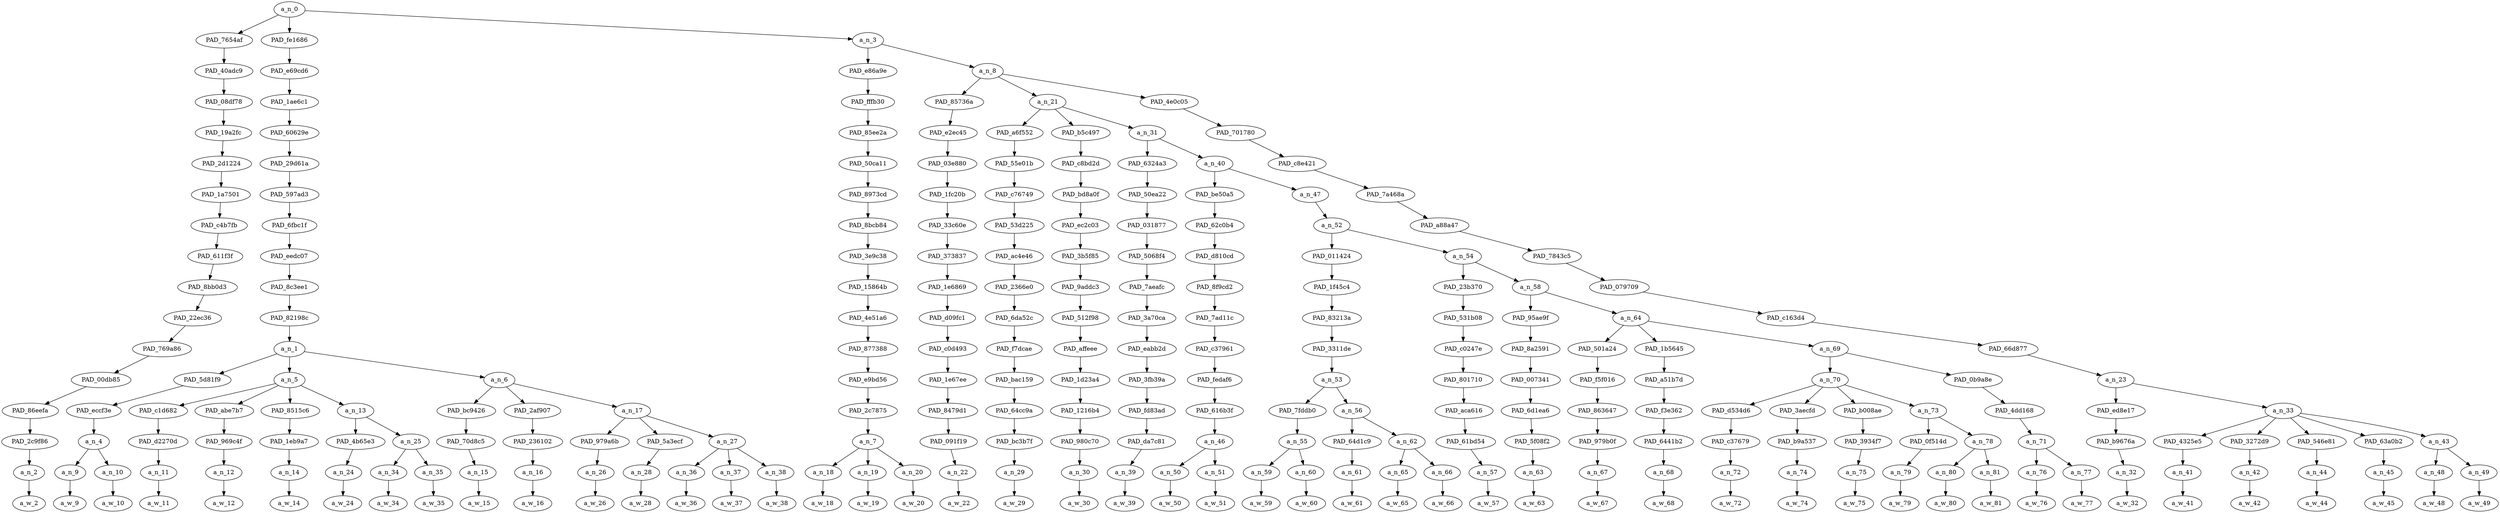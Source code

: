 strict digraph "" {
	a_n_0	[div_dir=-1,
		index=0,
		level=16,
		pos="15.287067177854938,16!",
		text_span="[0, 1, 2, 3, 4, 5, 6, 7, 8, 9, 10, 11, 12, 13, 14, 15, 16, 17, 18, 19, 20, 21, 22, 23, 24, 25, 26, 27, 28, 29, 30, 31, 32, 33, 34, \
35, 36, 37, 38, 39, 40, 41, 42, 43, 44, 45, 46, 47, 48]",
		value=0.99999999];
	PAD_7654af	[div_dir=1,
		index=1,
		level=15,
		pos="15.0,15!",
		text_span="[15]",
		value=0.00910677];
	a_n_0 -> PAD_7654af;
	PAD_fe1686	[div_dir=-1,
		index=0,
		level=15,
		pos="4.784722222222222,15!",
		text_span="[0, 1, 2, 3, 4, 5, 6, 7, 8, 9, 10, 11, 12, 13, 14]",
		value=0.18417132];
	a_n_0 -> PAD_fe1686;
	a_n_3	[div_dir=-1,
		index=2,
		level=15,
		pos="26.07647931134259,15!",
		text_span="[16, 17, 18, 19, 20, 21, 22, 23, 24, 25, 26, 27, 28, 29, 30, 31, 32, 33, 34, 35, 36, 37, 38, 39, 40, 41, 42, 43, 44, 45, 46, 47, \
48]",
		value=0.80670675];
	a_n_0 -> a_n_3;
	PAD_40adc9	[div_dir=1,
		index=1,
		level=14,
		pos="15.0,14!",
		text_span="[15]",
		value=0.00910677];
	PAD_7654af -> PAD_40adc9;
	PAD_08df78	[div_dir=1,
		index=1,
		level=13,
		pos="15.0,13!",
		text_span="[15]",
		value=0.00910677];
	PAD_40adc9 -> PAD_08df78;
	PAD_19a2fc	[div_dir=1,
		index=1,
		level=12,
		pos="15.0,12!",
		text_span="[15]",
		value=0.00910677];
	PAD_08df78 -> PAD_19a2fc;
	PAD_2d1224	[div_dir=1,
		index=1,
		level=11,
		pos="15.0,11!",
		text_span="[15]",
		value=0.00910677];
	PAD_19a2fc -> PAD_2d1224;
	PAD_1a7501	[div_dir=1,
		index=1,
		level=10,
		pos="15.0,10!",
		text_span="[15]",
		value=0.00910677];
	PAD_2d1224 -> PAD_1a7501;
	PAD_c4b7fb	[div_dir=1,
		index=1,
		level=9,
		pos="15.0,9!",
		text_span="[15]",
		value=0.00910677];
	PAD_1a7501 -> PAD_c4b7fb;
	PAD_611f3f	[div_dir=1,
		index=1,
		level=8,
		pos="15.0,8!",
		text_span="[15]",
		value=0.00910677];
	PAD_c4b7fb -> PAD_611f3f;
	PAD_8bb0d3	[div_dir=1,
		index=1,
		level=7,
		pos="15.0,7!",
		text_span="[15]",
		value=0.00910677];
	PAD_611f3f -> PAD_8bb0d3;
	PAD_22ec36	[div_dir=1,
		index=1,
		level=6,
		pos="15.0,6!",
		text_span="[15]",
		value=0.00910677];
	PAD_8bb0d3 -> PAD_22ec36;
	PAD_769a86	[div_dir=1,
		index=1,
		level=5,
		pos="15.0,5!",
		text_span="[15]",
		value=0.00910677];
	PAD_22ec36 -> PAD_769a86;
	PAD_00db85	[div_dir=1,
		index=3,
		level=4,
		pos="15.0,4!",
		text_span="[15]",
		value=0.00910677];
	PAD_769a86 -> PAD_00db85;
	PAD_86eefa	[div_dir=1,
		index=8,
		level=3,
		pos="15.0,3!",
		text_span="[15]",
		value=0.00910677];
	PAD_00db85 -> PAD_86eefa;
	PAD_2c9f86	[div_dir=1,
		index=11,
		level=2,
		pos="15.0,2!",
		text_span="[15]",
		value=0.00910677];
	PAD_86eefa -> PAD_2c9f86;
	a_n_2	[div_dir=1,
		index=15,
		level=1,
		pos="15.0,1!",
		text_span="[15]",
		value=0.00910677];
	PAD_2c9f86 -> a_n_2;
	a_w_2	[div_dir=0,
		index=15,
		level=0,
		pos="15,0!",
		text_span="[15]",
		value=and];
	a_n_2 -> a_w_2;
	PAD_e69cd6	[div_dir=-1,
		index=0,
		level=14,
		pos="4.784722222222222,14!",
		text_span="[0, 1, 2, 3, 4, 5, 6, 7, 8, 9, 10, 11, 12, 13, 14]",
		value=0.18417132];
	PAD_fe1686 -> PAD_e69cd6;
	PAD_1ae6c1	[div_dir=-1,
		index=0,
		level=13,
		pos="4.784722222222222,13!",
		text_span="[0, 1, 2, 3, 4, 5, 6, 7, 8, 9, 10, 11, 12, 13, 14]",
		value=0.18417132];
	PAD_e69cd6 -> PAD_1ae6c1;
	PAD_60629e	[div_dir=-1,
		index=0,
		level=12,
		pos="4.784722222222222,12!",
		text_span="[0, 1, 2, 3, 4, 5, 6, 7, 8, 9, 10, 11, 12, 13, 14]",
		value=0.18417132];
	PAD_1ae6c1 -> PAD_60629e;
	PAD_29d61a	[div_dir=-1,
		index=0,
		level=11,
		pos="4.784722222222222,11!",
		text_span="[0, 1, 2, 3, 4, 5, 6, 7, 8, 9, 10, 11, 12, 13, 14]",
		value=0.18417132];
	PAD_60629e -> PAD_29d61a;
	PAD_597ad3	[div_dir=-1,
		index=0,
		level=10,
		pos="4.784722222222222,10!",
		text_span="[0, 1, 2, 3, 4, 5, 6, 7, 8, 9, 10, 11, 12, 13, 14]",
		value=0.18417132];
	PAD_29d61a -> PAD_597ad3;
	PAD_6fbc1f	[div_dir=-1,
		index=0,
		level=9,
		pos="4.784722222222222,9!",
		text_span="[0, 1, 2, 3, 4, 5, 6, 7, 8, 9, 10, 11, 12, 13, 14]",
		value=0.18417132];
	PAD_597ad3 -> PAD_6fbc1f;
	PAD_eedc07	[div_dir=-1,
		index=0,
		level=8,
		pos="4.784722222222222,8!",
		text_span="[0, 1, 2, 3, 4, 5, 6, 7, 8, 9, 10, 11, 12, 13, 14]",
		value=0.18417132];
	PAD_6fbc1f -> PAD_eedc07;
	PAD_8c3ee1	[div_dir=-1,
		index=0,
		level=7,
		pos="4.784722222222222,7!",
		text_span="[0, 1, 2, 3, 4, 5, 6, 7, 8, 9, 10, 11, 12, 13, 14]",
		value=0.18417132];
	PAD_eedc07 -> PAD_8c3ee1;
	PAD_82198c	[div_dir=-1,
		index=0,
		level=6,
		pos="4.784722222222222,6!",
		text_span="[0, 1, 2, 3, 4, 5, 6, 7, 8, 9, 10, 11, 12, 13, 14]",
		value=0.18417132];
	PAD_8c3ee1 -> PAD_82198c;
	a_n_1	[div_dir=-1,
		index=0,
		level=5,
		pos="4.784722222222222,5!",
		text_span="[0, 1, 2, 3, 4, 5, 6, 7, 8, 9, 10, 11, 12, 13, 14]",
		value=0.18417132];
	PAD_82198c -> a_n_1;
	PAD_5d81f9	[div_dir=-1,
		index=0,
		level=4,
		pos="0.5,4!",
		text_span="[0, 1]",
		value=0.08613634];
	a_n_1 -> PAD_5d81f9;
	a_n_5	[div_dir=-1,
		index=1,
		level=4,
		pos="4.1875,4!",
		text_span="[2, 3, 4, 5, 6, 7]",
		value=0.04466875];
	a_n_1 -> a_n_5;
	a_n_6	[div_dir=1,
		index=2,
		level=4,
		pos="9.666666666666666,4!",
		text_span="[8, 9, 10, 11, 12, 13, 14]",
		value=0.05335621];
	a_n_1 -> a_n_6;
	PAD_eccf3e	[div_dir=-1,
		index=0,
		level=3,
		pos="0.5,3!",
		text_span="[0, 1]",
		value=0.08613634];
	PAD_5d81f9 -> PAD_eccf3e;
	a_n_4	[div_dir=-1,
		index=0,
		level=2,
		pos="0.5,2!",
		text_span="[0, 1]",
		value=0.08613634];
	PAD_eccf3e -> a_n_4;
	a_n_9	[div_dir=-1,
		index=0,
		level=1,
		pos="0.0,1!",
		text_span="[0]",
		value=0.04589911];
	a_n_4 -> a_n_9;
	a_n_10	[div_dir=-1,
		index=1,
		level=1,
		pos="1.0,1!",
		text_span="[1]",
		value=0.04020499];
	a_n_4 -> a_n_10;
	a_w_9	[div_dir=0,
		index=0,
		level=0,
		pos="0,0!",
		text_span="[0]",
		value=frikkin];
	a_n_9 -> a_w_9;
	a_w_10	[div_dir=0,
		index=1,
		level=0,
		pos="1,0!",
		text_span="[1]",
		value=jootoob];
	a_n_10 -> a_w_10;
	PAD_c1d682	[div_dir=-1,
		index=1,
		level=3,
		pos="2.0,3!",
		text_span="[2]",
		value=0.00677101];
	a_n_5 -> PAD_c1d682;
	PAD_abe7b7	[div_dir=1,
		index=2,
		level=3,
		pos="3.0,3!",
		text_span="[3]",
		value=0.00546883];
	a_n_5 -> PAD_abe7b7;
	PAD_8515c6	[div_dir=-1,
		index=4,
		level=3,
		pos="7.0,3!",
		text_span="[7]",
		value=0.00538853];
	a_n_5 -> PAD_8515c6;
	a_n_13	[div_dir=1,
		index=3,
		level=3,
		pos="4.75,3!",
		text_span="[4, 5, 6]",
		value=0.02703768];
	a_n_5 -> a_n_13;
	PAD_d2270d	[div_dir=-1,
		index=1,
		level=2,
		pos="2.0,2!",
		text_span="[2]",
		value=0.00677101];
	PAD_c1d682 -> PAD_d2270d;
	a_n_11	[div_dir=-1,
		index=2,
		level=1,
		pos="2.0,1!",
		text_span="[2]",
		value=0.00677101];
	PAD_d2270d -> a_n_11;
	a_w_11	[div_dir=0,
		index=2,
		level=0,
		pos="2,0!",
		text_span="[2]",
		value=put];
	a_n_11 -> a_w_11;
	PAD_969c4f	[div_dir=1,
		index=2,
		level=2,
		pos="3.0,2!",
		text_span="[3]",
		value=0.00546883];
	PAD_abe7b7 -> PAD_969c4f;
	a_n_12	[div_dir=1,
		index=3,
		level=1,
		pos="3.0,1!",
		text_span="[3]",
		value=0.00546883];
	PAD_969c4f -> a_n_12;
	a_w_12	[div_dir=0,
		index=3,
		level=0,
		pos="3,0!",
		text_span="[3]",
		value=it];
	a_n_12 -> a_w_12;
	PAD_1eb9a7	[div_dir=-1,
		index=5,
		level=2,
		pos="7.0,2!",
		text_span="[7]",
		value=0.00538853];
	PAD_8515c6 -> PAD_1eb9a7;
	a_n_14	[div_dir=-1,
		index=7,
		level=1,
		pos="7.0,1!",
		text_span="[7]",
		value=0.00538853];
	PAD_1eb9a7 -> a_n_14;
	a_w_14	[div_dir=0,
		index=7,
		level=0,
		pos="7,0!",
		text_span="[7]",
		value=now];
	a_n_14 -> a_w_14;
	PAD_4b65e3	[div_dir=1,
		index=3,
		level=2,
		pos="4.0,2!",
		text_span="[4]",
		value=0.00631064];
	a_n_13 -> PAD_4b65e3;
	a_n_25	[div_dir=-1,
		index=4,
		level=2,
		pos="5.5,2!",
		text_span="[5, 6]",
		value=0.02072434];
	a_n_13 -> a_n_25;
	a_n_24	[div_dir=1,
		index=4,
		level=1,
		pos="4.0,1!",
		text_span="[4]",
		value=0.00631064];
	PAD_4b65e3 -> a_n_24;
	a_w_24	[div_dir=0,
		index=4,
		level=0,
		pos="4,0!",
		text_span="[4]",
		value=in];
	a_n_24 -> a_w_24;
	a_n_34	[div_dir=-1,
		index=5,
		level=1,
		pos="5.0,1!",
		text_span="[5]",
		value=0.00946901];
	a_n_25 -> a_n_34;
	a_n_35	[div_dir=-1,
		index=6,
		level=1,
		pos="6.0,1!",
		text_span="[6]",
		value=0.01123738];
	a_n_25 -> a_n_35;
	a_w_34	[div_dir=0,
		index=5,
		level=0,
		pos="5,0!",
		text_span="[5]",
		value=restricted];
	a_n_34 -> a_w_34;
	a_w_35	[div_dir=0,
		index=6,
		level=0,
		pos="6,0!",
		text_span="[6]",
		value=mode];
	a_n_35 -> a_w_35;
	PAD_bc9426	[div_dir=1,
		index=5,
		level=3,
		pos="8.0,3!",
		text_span="[8]",
		value=0.00502107];
	a_n_6 -> PAD_bc9426;
	PAD_2af907	[div_dir=1,
		index=6,
		level=3,
		pos="9.0,3!",
		text_span="[9]",
		value=0.00417609];
	a_n_6 -> PAD_2af907;
	a_n_17	[div_dir=1,
		index=7,
		level=3,
		pos="12.0,3!",
		text_span="[10, 11, 12, 13, 14]",
		value=0.04414283];
	a_n_6 -> a_n_17;
	PAD_70d8c5	[div_dir=1,
		index=6,
		level=2,
		pos="8.0,2!",
		text_span="[8]",
		value=0.00502107];
	PAD_bc9426 -> PAD_70d8c5;
	a_n_15	[div_dir=1,
		index=8,
		level=1,
		pos="8.0,1!",
		text_span="[8]",
		value=0.00502107];
	PAD_70d8c5 -> a_n_15;
	a_w_15	[div_dir=0,
		index=8,
		level=0,
		pos="8,0!",
		text_span="[8]",
		value=could];
	a_n_15 -> a_w_15;
	PAD_236102	[div_dir=1,
		index=7,
		level=2,
		pos="9.0,2!",
		text_span="[9]",
		value=0.00417609];
	PAD_2af907 -> PAD_236102;
	a_n_16	[div_dir=1,
		index=9,
		level=1,
		pos="9.0,1!",
		text_span="[9]",
		value=0.00417609];
	PAD_236102 -> a_n_16;
	a_w_16	[div_dir=0,
		index=9,
		level=0,
		pos="9,0!",
		text_span="[9]",
		value=not];
	a_n_16 -> a_w_16;
	PAD_979a6b	[div_dir=-1,
		index=8,
		level=2,
		pos="10.0,2!",
		text_span="[10]",
		value=0.00732229];
	a_n_17 -> PAD_979a6b;
	PAD_5a3ecf	[div_dir=-1,
		index=10,
		level=2,
		pos="14.0,2!",
		text_span="[14]",
		value=0.01100978];
	a_n_17 -> PAD_5a3ecf;
	a_n_27	[div_dir=1,
		index=9,
		level=2,
		pos="12.0,2!",
		text_span="[11, 12, 13]",
		value=0.02580348];
	a_n_17 -> a_n_27;
	a_n_26	[div_dir=-1,
		index=10,
		level=1,
		pos="10.0,1!",
		text_span="[10]",
		value=0.00732229];
	PAD_979a6b -> a_n_26;
	a_w_26	[div_dir=0,
		index=10,
		level=0,
		pos="10,0!",
		text_span="[10]",
		value=watch];
	a_n_26 -> a_w_26;
	a_n_28	[div_dir=-1,
		index=14,
		level=1,
		pos="14.0,1!",
		text_span="[14]",
		value=0.01100978];
	PAD_5a3ecf -> a_n_28;
	a_w_28	[div_dir=0,
		index=14,
		level=0,
		pos="14,0!",
		text_span="[14]",
		value=live];
	a_n_28 -> a_w_28;
	a_n_36	[div_dir=1,
		index=11,
		level=1,
		pos="11.0,1!",
		text_span="[11]",
		value=0.00635950];
	a_n_27 -> a_n_36;
	a_n_37	[div_dir=1,
		index=12,
		level=1,
		pos="12.0,1!",
		text_span="[12]",
		value=0.00717290];
	a_n_27 -> a_n_37;
	a_n_38	[div_dir=1,
		index=13,
		level=1,
		pos="13.0,1!",
		text_span="[13]",
		value=0.01221148];
	a_n_27 -> a_n_38;
	a_w_36	[div_dir=0,
		index=11,
		level=0,
		pos="11,0!",
		text_span="[11]",
		value=the];
	a_n_36 -> a_w_36;
	a_w_37	[div_dir=0,
		index=12,
		level=0,
		pos="12,0!",
		text_span="[12]",
		value=whole];
	a_n_37 -> a_w_37;
	a_w_38	[div_dir=0,
		index=13,
		level=0,
		pos="13,0!",
		text_span="[13]",
		value=show];
	a_n_38 -> a_w_38;
	PAD_e86a9e	[div_dir=-1,
		index=2,
		level=14,
		pos="17.0,14!",
		text_span="[16, 17, 18]",
		value=0.08045866];
	a_n_3 -> PAD_e86a9e;
	a_n_8	[div_dir=-1,
		index=3,
		level=14,
		pos="35.15295862268518,14!",
		text_span="[19, 20, 21, 22, 23, 24, 25, 26, 27, 28, 29, 30, 31, 32, 33, 34, 35, 36, 37, 38, 39, 40, 41, 42, 43, 44, 45, 46, 47, 48]",
		value=0.72623001];
	a_n_3 -> a_n_8;
	PAD_fffb30	[div_dir=-1,
		index=2,
		level=13,
		pos="17.0,13!",
		text_span="[16, 17, 18]",
		value=0.08045866];
	PAD_e86a9e -> PAD_fffb30;
	PAD_85ee2a	[div_dir=-1,
		index=2,
		level=12,
		pos="17.0,12!",
		text_span="[16, 17, 18]",
		value=0.08045866];
	PAD_fffb30 -> PAD_85ee2a;
	PAD_50ca11	[div_dir=-1,
		index=2,
		level=11,
		pos="17.0,11!",
		text_span="[16, 17, 18]",
		value=0.08045866];
	PAD_85ee2a -> PAD_50ca11;
	PAD_8973cd	[div_dir=-1,
		index=2,
		level=10,
		pos="17.0,10!",
		text_span="[16, 17, 18]",
		value=0.08045866];
	PAD_50ca11 -> PAD_8973cd;
	PAD_8bcb84	[div_dir=-1,
		index=2,
		level=9,
		pos="17.0,9!",
		text_span="[16, 17, 18]",
		value=0.08045866];
	PAD_8973cd -> PAD_8bcb84;
	PAD_3e9c38	[div_dir=-1,
		index=2,
		level=8,
		pos="17.0,8!",
		text_span="[16, 17, 18]",
		value=0.08045866];
	PAD_8bcb84 -> PAD_3e9c38;
	PAD_15864b	[div_dir=-1,
		index=2,
		level=7,
		pos="17.0,7!",
		text_span="[16, 17, 18]",
		value=0.08045866];
	PAD_3e9c38 -> PAD_15864b;
	PAD_4e51a6	[div_dir=-1,
		index=2,
		level=6,
		pos="17.0,6!",
		text_span="[16, 17, 18]",
		value=0.08045866];
	PAD_15864b -> PAD_4e51a6;
	PAD_877388	[div_dir=-1,
		index=2,
		level=5,
		pos="17.0,5!",
		text_span="[16, 17, 18]",
		value=0.08045866];
	PAD_4e51a6 -> PAD_877388;
	PAD_e9bd56	[div_dir=-1,
		index=4,
		level=4,
		pos="17.0,4!",
		text_span="[16, 17, 18]",
		value=0.08045866];
	PAD_877388 -> PAD_e9bd56;
	PAD_2c7875	[div_dir=-1,
		index=9,
		level=3,
		pos="17.0,3!",
		text_span="[16, 17, 18]",
		value=0.08045866];
	PAD_e9bd56 -> PAD_2c7875;
	a_n_7	[div_dir=-1,
		index=12,
		level=2,
		pos="17.0,2!",
		text_span="[16, 17, 18]",
		value=0.08045866];
	PAD_2c7875 -> a_n_7;
	a_n_18	[div_dir=1,
		index=16,
		level=1,
		pos="16.0,1!",
		text_span="[16]",
		value=0.00774310];
	a_n_7 -> a_n_18;
	a_n_19	[div_dir=-1,
		index=17,
		level=1,
		pos="17.0,1!",
		text_span="[17]",
		value=0.06017658];
	a_n_7 -> a_n_19;
	a_n_20	[div_dir=-1,
		index=18,
		level=1,
		pos="18.0,1!",
		text_span="[18]",
		value=0.01253851];
	a_n_7 -> a_n_20;
	a_w_18	[div_dir=0,
		index=16,
		level=0,
		pos="16,0!",
		text_span="[16]",
		value=the1];
	a_n_18 -> a_w_18;
	a_w_19	[div_dir=0,
		index=17,
		level=0,
		pos="17,0!",
		text_span="[17]",
		value=spergchat];
	a_n_19 -> a_w_19;
	a_w_20	[div_dir=0,
		index=18,
		level=0,
		pos="18,0!",
		text_span="[18]",
		value=replay];
	a_n_20 -> a_w_20;
	PAD_85736a	[div_dir=1,
		index=4,
		level=13,
		pos="41.0,13!",
		text_span="[41]",
		value=0.01560914];
	a_n_8 -> PAD_85736a;
	a_n_21	[div_dir=-1,
		index=3,
		level=13,
		pos="20.708875868055557,13!",
		text_span="[19, 20, 21, 22, 23, 24, 25, 26, 27, 28, 29, 30, 31, 32, 33, 34, 35, 36, 37, 38, 39, 40]",
		value=0.55042726];
	a_n_8 -> a_n_21;
	PAD_4e0c05	[div_dir=-1,
		index=5,
		level=13,
		pos="43.75,13!",
		text_span="[42, 43, 44, 45, 46, 47, 48]",
		value=0.16017475];
	a_n_8 -> PAD_4e0c05;
	PAD_e2ec45	[div_dir=1,
		index=6,
		level=12,
		pos="41.0,12!",
		text_span="[41]",
		value=0.01560914];
	PAD_85736a -> PAD_e2ec45;
	PAD_03e880	[div_dir=1,
		index=7,
		level=11,
		pos="41.0,11!",
		text_span="[41]",
		value=0.01560914];
	PAD_e2ec45 -> PAD_03e880;
	PAD_1fc20b	[div_dir=1,
		index=8,
		level=10,
		pos="41.0,10!",
		text_span="[41]",
		value=0.01560914];
	PAD_03e880 -> PAD_1fc20b;
	PAD_33c60e	[div_dir=1,
		index=8,
		level=9,
		pos="41.0,9!",
		text_span="[41]",
		value=0.01560914];
	PAD_1fc20b -> PAD_33c60e;
	PAD_373837	[div_dir=1,
		index=9,
		level=8,
		pos="41.0,8!",
		text_span="[41]",
		value=0.01560914];
	PAD_33c60e -> PAD_373837;
	PAD_1e6869	[div_dir=1,
		index=10,
		level=7,
		pos="41.0,7!",
		text_span="[41]",
		value=0.01560914];
	PAD_373837 -> PAD_1e6869;
	PAD_d09fc1	[div_dir=1,
		index=11,
		level=6,
		pos="41.0,6!",
		text_span="[41]",
		value=0.01560914];
	PAD_1e6869 -> PAD_d09fc1;
	PAD_c0d493	[div_dir=1,
		index=13,
		level=5,
		pos="41.0,5!",
		text_span="[41]",
		value=0.01560914];
	PAD_d09fc1 -> PAD_c0d493;
	PAD_1e67ee	[div_dir=1,
		index=16,
		level=4,
		pos="41.0,4!",
		text_span="[41]",
		value=0.01560914];
	PAD_c0d493 -> PAD_1e67ee;
	PAD_8479d1	[div_dir=1,
		index=25,
		level=3,
		pos="41.0,3!",
		text_span="[41]",
		value=0.01560914];
	PAD_1e67ee -> PAD_8479d1;
	PAD_091f19	[div_dir=1,
		index=30,
		level=2,
		pos="41.0,2!",
		text_span="[41]",
		value=0.01560914];
	PAD_8479d1 -> PAD_091f19;
	a_n_22	[div_dir=1,
		index=41,
		level=1,
		pos="41.0,1!",
		text_span="[41]",
		value=0.01560914];
	PAD_091f19 -> a_n_22;
	a_w_22	[div_dir=0,
		index=41,
		level=0,
		pos="41,0!",
		text_span="[41]",
		value=and1];
	a_n_22 -> a_w_22;
	PAD_a6f552	[div_dir=-1,
		index=3,
		level=12,
		pos="19.0,12!",
		text_span="[19]",
		value=0.00670297];
	a_n_21 -> PAD_a6f552;
	PAD_b5c497	[div_dir=1,
		index=4,
		level=12,
		pos="20.0,12!",
		text_span="[20]",
		value=0.00509200];
	a_n_21 -> PAD_b5c497;
	a_n_31	[div_dir=-1,
		index=5,
		level=12,
		pos="23.126627604166668,12!",
		text_span="[21, 22, 23, 24, 25, 26, 27, 28, 29, 30, 31, 32, 33, 34, 35, 36, 37, 38, 39, 40]",
		value=0.53862312];
	a_n_21 -> a_n_31;
	PAD_55e01b	[div_dir=-1,
		index=3,
		level=11,
		pos="19.0,11!",
		text_span="[19]",
		value=0.00670297];
	PAD_a6f552 -> PAD_55e01b;
	PAD_c76749	[div_dir=-1,
		index=3,
		level=10,
		pos="19.0,10!",
		text_span="[19]",
		value=0.00670297];
	PAD_55e01b -> PAD_c76749;
	PAD_53d225	[div_dir=-1,
		index=3,
		level=9,
		pos="19.0,9!",
		text_span="[19]",
		value=0.00670297];
	PAD_c76749 -> PAD_53d225;
	PAD_ac4e46	[div_dir=-1,
		index=3,
		level=8,
		pos="19.0,8!",
		text_span="[19]",
		value=0.00670297];
	PAD_53d225 -> PAD_ac4e46;
	PAD_2366e0	[div_dir=-1,
		index=3,
		level=7,
		pos="19.0,7!",
		text_span="[19]",
		value=0.00670297];
	PAD_ac4e46 -> PAD_2366e0;
	PAD_6da52c	[div_dir=-1,
		index=3,
		level=6,
		pos="19.0,6!",
		text_span="[19]",
		value=0.00670297];
	PAD_2366e0 -> PAD_6da52c;
	PAD_f7dcae	[div_dir=-1,
		index=3,
		level=5,
		pos="19.0,5!",
		text_span="[19]",
		value=0.00670297];
	PAD_6da52c -> PAD_f7dcae;
	PAD_bac159	[div_dir=-1,
		index=5,
		level=4,
		pos="19.0,4!",
		text_span="[19]",
		value=0.00670297];
	PAD_f7dcae -> PAD_bac159;
	PAD_64cc9a	[div_dir=-1,
		index=10,
		level=3,
		pos="19.0,3!",
		text_span="[19]",
		value=0.00670297];
	PAD_bac159 -> PAD_64cc9a;
	PAD_bc3b7f	[div_dir=-1,
		index=13,
		level=2,
		pos="19.0,2!",
		text_span="[19]",
		value=0.00670297];
	PAD_64cc9a -> PAD_bc3b7f;
	a_n_29	[div_dir=-1,
		index=19,
		level=1,
		pos="19.0,1!",
		text_span="[19]",
		value=0.00670297];
	PAD_bc3b7f -> a_n_29;
	a_w_29	[div_dir=0,
		index=19,
		level=0,
		pos="19,0!",
		text_span="[19]",
		value=is];
	a_n_29 -> a_w_29;
	PAD_c8bd2d	[div_dir=1,
		index=4,
		level=11,
		pos="20.0,11!",
		text_span="[20]",
		value=0.00509200];
	PAD_b5c497 -> PAD_c8bd2d;
	PAD_bd8a0f	[div_dir=1,
		index=4,
		level=10,
		pos="20.0,10!",
		text_span="[20]",
		value=0.00509200];
	PAD_c8bd2d -> PAD_bd8a0f;
	PAD_ec2c03	[div_dir=1,
		index=4,
		level=9,
		pos="20.0,9!",
		text_span="[20]",
		value=0.00509200];
	PAD_bd8a0f -> PAD_ec2c03;
	PAD_3b5f85	[div_dir=1,
		index=4,
		level=8,
		pos="20.0,8!",
		text_span="[20]",
		value=0.00509200];
	PAD_ec2c03 -> PAD_3b5f85;
	PAD_9addc3	[div_dir=1,
		index=4,
		level=7,
		pos="20.0,7!",
		text_span="[20]",
		value=0.00509200];
	PAD_3b5f85 -> PAD_9addc3;
	PAD_512f98	[div_dir=1,
		index=4,
		level=6,
		pos="20.0,6!",
		text_span="[20]",
		value=0.00509200];
	PAD_9addc3 -> PAD_512f98;
	PAD_affeee	[div_dir=1,
		index=4,
		level=5,
		pos="20.0,5!",
		text_span="[20]",
		value=0.00509200];
	PAD_512f98 -> PAD_affeee;
	PAD_1d23a4	[div_dir=1,
		index=6,
		level=4,
		pos="20.0,4!",
		text_span="[20]",
		value=0.00509200];
	PAD_affeee -> PAD_1d23a4;
	PAD_1216b4	[div_dir=1,
		index=11,
		level=3,
		pos="20.0,3!",
		text_span="[20]",
		value=0.00509200];
	PAD_1d23a4 -> PAD_1216b4;
	PAD_980c70	[div_dir=1,
		index=14,
		level=2,
		pos="20.0,2!",
		text_span="[20]",
		value=0.00509200];
	PAD_1216b4 -> PAD_980c70;
	a_n_30	[div_dir=1,
		index=20,
		level=1,
		pos="20.0,1!",
		text_span="[20]",
		value=0.00509200];
	PAD_980c70 -> a_n_30;
	a_w_30	[div_dir=0,
		index=20,
		level=0,
		pos="20,0!",
		text_span="[20]",
		value=now1];
	a_n_30 -> a_w_30;
	PAD_6324a3	[div_dir=-1,
		index=5,
		level=11,
		pos="21.0,11!",
		text_span="[21]",
		value=0.00851639];
	a_n_31 -> PAD_6324a3;
	a_n_40	[div_dir=-1,
		index=6,
		level=11,
		pos="25.253255208333336,11!",
		text_span="[22, 23, 24, 25, 26, 27, 28, 29, 30, 31, 32, 33, 34, 35, 36, 37, 38, 39, 40]",
		value=0.53009548];
	a_n_31 -> a_n_40;
	PAD_50ea22	[div_dir=-1,
		index=5,
		level=10,
		pos="21.0,10!",
		text_span="[21]",
		value=0.00851639];
	PAD_6324a3 -> PAD_50ea22;
	PAD_031877	[div_dir=-1,
		index=5,
		level=9,
		pos="21.0,9!",
		text_span="[21]",
		value=0.00851639];
	PAD_50ea22 -> PAD_031877;
	PAD_5068f4	[div_dir=-1,
		index=5,
		level=8,
		pos="21.0,8!",
		text_span="[21]",
		value=0.00851639];
	PAD_031877 -> PAD_5068f4;
	PAD_7aeafc	[div_dir=-1,
		index=5,
		level=7,
		pos="21.0,7!",
		text_span="[21]",
		value=0.00851639];
	PAD_5068f4 -> PAD_7aeafc;
	PAD_3a70ca	[div_dir=-1,
		index=5,
		level=6,
		pos="21.0,6!",
		text_span="[21]",
		value=0.00851639];
	PAD_7aeafc -> PAD_3a70ca;
	PAD_eabb2d	[div_dir=-1,
		index=5,
		level=5,
		pos="21.0,5!",
		text_span="[21]",
		value=0.00851639];
	PAD_3a70ca -> PAD_eabb2d;
	PAD_3fb39a	[div_dir=-1,
		index=7,
		level=4,
		pos="21.0,4!",
		text_span="[21]",
		value=0.00851639];
	PAD_eabb2d -> PAD_3fb39a;
	PAD_fd83ad	[div_dir=-1,
		index=12,
		level=3,
		pos="21.0,3!",
		text_span="[21]",
		value=0.00851639];
	PAD_3fb39a -> PAD_fd83ad;
	PAD_da7c81	[div_dir=-1,
		index=15,
		level=2,
		pos="21.0,2!",
		text_span="[21]",
		value=0.00851639];
	PAD_fd83ad -> PAD_da7c81;
	a_n_39	[div_dir=-1,
		index=21,
		level=1,
		pos="21.0,1!",
		text_span="[21]",
		value=0.00851639];
	PAD_da7c81 -> a_n_39;
	a_w_39	[div_dir=0,
		index=21,
		level=0,
		pos="21,0!",
		text_span="[21]",
		value=gone];
	a_n_39 -> a_w_39;
	PAD_be50a5	[div_dir=-1,
		index=6,
		level=10,
		pos="22.5,10!",
		text_span="[22, 23]",
		value=0.06141530];
	a_n_40 -> PAD_be50a5;
	a_n_47	[div_dir=-1,
		index=7,
		level=10,
		pos="28.006510416666668,10!",
		text_span="[24, 25, 26, 27, 28, 29, 30, 31, 32, 33, 34, 35, 36, 37, 38, 39, 40]",
		value=0.46866984];
	a_n_40 -> a_n_47;
	PAD_62c0b4	[div_dir=-1,
		index=6,
		level=9,
		pos="22.5,9!",
		text_span="[22, 23]",
		value=0.06141530];
	PAD_be50a5 -> PAD_62c0b4;
	PAD_d810cd	[div_dir=-1,
		index=6,
		level=8,
		pos="22.5,8!",
		text_span="[22, 23]",
		value=0.06141530];
	PAD_62c0b4 -> PAD_d810cd;
	PAD_8f9cd2	[div_dir=-1,
		index=6,
		level=7,
		pos="22.5,7!",
		text_span="[22, 23]",
		value=0.06141530];
	PAD_d810cd -> PAD_8f9cd2;
	PAD_7ad11c	[div_dir=-1,
		index=6,
		level=6,
		pos="22.5,6!",
		text_span="[22, 23]",
		value=0.06141530];
	PAD_8f9cd2 -> PAD_7ad11c;
	PAD_c37961	[div_dir=-1,
		index=6,
		level=5,
		pos="22.5,5!",
		text_span="[22, 23]",
		value=0.06141530];
	PAD_7ad11c -> PAD_c37961;
	PAD_fedaf6	[div_dir=-1,
		index=8,
		level=4,
		pos="22.5,4!",
		text_span="[22, 23]",
		value=0.06141530];
	PAD_c37961 -> PAD_fedaf6;
	PAD_616b3f	[div_dir=-1,
		index=13,
		level=3,
		pos="22.5,3!",
		text_span="[22, 23]",
		value=0.06141530];
	PAD_fedaf6 -> PAD_616b3f;
	a_n_46	[div_dir=-1,
		index=16,
		level=2,
		pos="22.5,2!",
		text_span="[22, 23]",
		value=0.06141530];
	PAD_616b3f -> a_n_46;
	a_n_50	[div_dir=-1,
		index=22,
		level=1,
		pos="22.0,1!",
		text_span="[22]",
		value=0.02644628];
	a_n_46 -> a_n_50;
	a_n_51	[div_dir=1,
		index=23,
		level=1,
		pos="23.0,1!",
		text_span="[23]",
		value=0.03496140];
	a_n_46 -> a_n_51;
	a_w_50	[div_dir=0,
		index=22,
		level=0,
		pos="22,0!",
		text_span="[22]",
		value=sadface];
	a_n_50 -> a_w_50;
	a_w_51	[div_dir=0,
		index=23,
		level=0,
		pos="23,0!",
		text_span="[23]",
		value=emoji];
	a_n_51 -> a_w_51;
	a_n_52	[div_dir=-1,
		index=7,
		level=9,
		pos="28.006510416666668,9!",
		text_span="[24, 25, 26, 27, 28, 29, 30, 31, 32, 33, 34, 35, 36, 37, 38, 39, 40]",
		value=0.46866175];
	a_n_47 -> a_n_52;
	PAD_011424	[div_dir=-1,
		index=7,
		level=8,
		pos="25.625,8!",
		text_span="[24, 25, 26, 27, 28]",
		value=0.12675581];
	a_n_52 -> PAD_011424;
	a_n_54	[div_dir=1,
		index=8,
		level=8,
		pos="30.388020833333336,8!",
		text_span="[29, 30, 31, 32, 33, 34, 35, 36, 37, 38, 39, 40]",
		value=0.34189785];
	a_n_52 -> a_n_54;
	PAD_1f45c4	[div_dir=-1,
		index=7,
		level=7,
		pos="25.625,7!",
		text_span="[24, 25, 26, 27, 28]",
		value=0.12675581];
	PAD_011424 -> PAD_1f45c4;
	PAD_83213a	[div_dir=-1,
		index=7,
		level=6,
		pos="25.625,6!",
		text_span="[24, 25, 26, 27, 28]",
		value=0.12675581];
	PAD_1f45c4 -> PAD_83213a;
	PAD_3311de	[div_dir=-1,
		index=7,
		level=5,
		pos="25.625,5!",
		text_span="[24, 25, 26, 27, 28]",
		value=0.12675581];
	PAD_83213a -> PAD_3311de;
	a_n_53	[div_dir=-1,
		index=9,
		level=4,
		pos="25.625,4!",
		text_span="[24, 25, 26, 27, 28]",
		value=0.12675581];
	PAD_3311de -> a_n_53;
	PAD_7fddb0	[div_dir=1,
		index=14,
		level=3,
		pos="24.5,3!",
		text_span="[24, 25]",
		value=0.04349586];
	a_n_53 -> PAD_7fddb0;
	a_n_56	[div_dir=-1,
		index=15,
		level=3,
		pos="26.75,3!",
		text_span="[26, 27, 28]",
		value=0.08323741];
	a_n_53 -> a_n_56;
	a_n_55	[div_dir=1,
		index=17,
		level=2,
		pos="24.5,2!",
		text_span="[24, 25]",
		value=0.04349586];
	PAD_7fddb0 -> a_n_55;
	a_n_59	[div_dir=1,
		index=24,
		level=1,
		pos="24.0,1!",
		text_span="[24]",
		value=0.01135933];
	a_n_55 -> a_n_59;
	a_n_60	[div_dir=1,
		index=25,
		level=1,
		pos="25.0,1!",
		text_span="[25]",
		value=0.03209917];
	a_n_55 -> a_n_60;
	a_w_59	[div_dir=0,
		index=24,
		level=0,
		pos="24,0!",
		text_span="[24]",
		value=many];
	a_n_59 -> a_w_59;
	a_w_60	[div_dir=0,
		index=25,
		level=0,
		pos="25,0!",
		text_span="[25]",
		value=lulz];
	a_n_60 -> a_w_60;
	PAD_64d1c9	[div_dir=-1,
		index=18,
		level=2,
		pos="26.0,2!",
		text_span="[26]",
		value=0.01014918];
	a_n_56 -> PAD_64d1c9;
	a_n_62	[div_dir=-1,
		index=19,
		level=2,
		pos="27.5,2!",
		text_span="[27, 28]",
		value=0.07303058];
	a_n_56 -> a_n_62;
	a_n_61	[div_dir=-1,
		index=26,
		level=1,
		pos="26.0,1!",
		text_span="[26]",
		value=0.01014918];
	PAD_64d1c9 -> a_n_61;
	a_w_61	[div_dir=0,
		index=26,
		level=0,
		pos="26,0!",
		text_span="[26]",
		value=in1];
	a_n_61 -> a_w_61;
	a_n_65	[div_dir=1,
		index=27,
		level=1,
		pos="27.0,1!",
		text_span="[27]",
		value=0.03924722];
	a_n_62 -> a_n_65;
	a_n_66	[div_dir=-1,
		index=28,
		level=1,
		pos="28.0,1!",
		text_span="[28]",
		value=0.03372086];
	a_n_62 -> a_n_66;
	a_w_65	[div_dir=0,
		index=27,
		level=0,
		pos="27,0!",
		text_span="[27]",
		value=gariepy];
	a_n_65 -> a_w_65;
	a_w_66	[div_dir=0,
		index=28,
		level=0,
		pos="28,0!",
		text_span="[28]",
		value=ghetto];
	a_n_66 -> a_w_66;
	PAD_23b370	[div_dir=-1,
		index=8,
		level=7,
		pos="29.0,7!",
		text_span="[29]",
		value=0.00724896];
	a_n_54 -> PAD_23b370;
	a_n_58	[div_dir=1,
		index=9,
		level=7,
		pos="31.776041666666668,7!",
		text_span="[30, 31, 32, 33, 34, 35, 36, 37, 38, 39, 40]",
		value=0.33464525];
	a_n_54 -> a_n_58;
	PAD_531b08	[div_dir=-1,
		index=8,
		level=6,
		pos="29.0,6!",
		text_span="[29]",
		value=0.00724896];
	PAD_23b370 -> PAD_531b08;
	PAD_c0247e	[div_dir=-1,
		index=8,
		level=5,
		pos="29.0,5!",
		text_span="[29]",
		value=0.00724896];
	PAD_531b08 -> PAD_c0247e;
	PAD_801710	[div_dir=-1,
		index=10,
		level=4,
		pos="29.0,4!",
		text_span="[29]",
		value=0.00724896];
	PAD_c0247e -> PAD_801710;
	PAD_aca616	[div_dir=-1,
		index=16,
		level=3,
		pos="29.0,3!",
		text_span="[29]",
		value=0.00724896];
	PAD_801710 -> PAD_aca616;
	PAD_61bd54	[div_dir=-1,
		index=20,
		level=2,
		pos="29.0,2!",
		text_span="[29]",
		value=0.00724896];
	PAD_aca616 -> PAD_61bd54;
	a_n_57	[div_dir=-1,
		index=29,
		level=1,
		pos="29.0,1!",
		text_span="[29]",
		value=0.00724896];
	PAD_61bd54 -> a_n_57;
	a_w_57	[div_dir=0,
		index=29,
		level=0,
		pos="29,0!",
		text_span="[29]",
		value=will];
	a_n_57 -> a_w_57;
	PAD_95ae9f	[div_dir=1,
		index=9,
		level=6,
		pos="30.0,6!",
		text_span="[30]",
		value=0.00475679];
	a_n_58 -> PAD_95ae9f;
	a_n_64	[div_dir=1,
		index=10,
		level=6,
		pos="33.552083333333336,6!",
		text_span="[31, 32, 33, 34, 35, 36, 37, 38, 39, 40]",
		value=0.32988241];
	a_n_58 -> a_n_64;
	PAD_8a2591	[div_dir=1,
		index=9,
		level=5,
		pos="30.0,5!",
		text_span="[30]",
		value=0.00475679];
	PAD_95ae9f -> PAD_8a2591;
	PAD_007341	[div_dir=1,
		index=11,
		level=4,
		pos="30.0,4!",
		text_span="[30]",
		value=0.00475679];
	PAD_8a2591 -> PAD_007341;
	PAD_6d1ea6	[div_dir=1,
		index=17,
		level=3,
		pos="30.0,3!",
		text_span="[30]",
		value=0.00475679];
	PAD_007341 -> PAD_6d1ea6;
	PAD_5f08f2	[div_dir=1,
		index=21,
		level=2,
		pos="30.0,2!",
		text_span="[30]",
		value=0.00475679];
	PAD_6d1ea6 -> PAD_5f08f2;
	a_n_63	[div_dir=1,
		index=30,
		level=1,
		pos="30.0,1!",
		text_span="[30]",
		value=0.00475679];
	PAD_5f08f2 -> a_n_63;
	a_w_63	[div_dir=0,
		index=30,
		level=0,
		pos="30,0!",
		text_span="[30]",
		value=be];
	a_n_63 -> a_w_63;
	PAD_501a24	[div_dir=1,
		index=10,
		level=5,
		pos="31.0,5!",
		text_span="[31]",
		value=0.00983515];
	a_n_64 -> PAD_501a24;
	PAD_1b5645	[div_dir=1,
		index=11,
		level=5,
		pos="32.0,5!",
		text_span="[32]",
		value=0.02150936];
	a_n_64 -> PAD_1b5645;
	a_n_69	[div_dir=-1,
		index=12,
		level=5,
		pos="37.65625,5!",
		text_span="[33, 34, 35, 36, 37, 38, 39, 40]",
		value=0.29853425];
	a_n_64 -> a_n_69;
	PAD_f5f016	[div_dir=1,
		index=12,
		level=4,
		pos="31.0,4!",
		text_span="[31]",
		value=0.00983515];
	PAD_501a24 -> PAD_f5f016;
	PAD_863647	[div_dir=1,
		index=18,
		level=3,
		pos="31.0,3!",
		text_span="[31]",
		value=0.00983515];
	PAD_f5f016 -> PAD_863647;
	PAD_979b0f	[div_dir=1,
		index=22,
		level=2,
		pos="31.0,2!",
		text_span="[31]",
		value=0.00983515];
	PAD_863647 -> PAD_979b0f;
	a_n_67	[div_dir=1,
		index=31,
		level=1,
		pos="31.0,1!",
		text_span="[31]",
		value=0.00983515];
	PAD_979b0f -> a_n_67;
	a_w_67	[div_dir=0,
		index=31,
		level=0,
		pos="31,0!",
		text_span="[31]",
		value=missed];
	a_n_67 -> a_w_67;
	PAD_a51b7d	[div_dir=1,
		index=13,
		level=4,
		pos="32.0,4!",
		text_span="[32]",
		value=0.02150936];
	PAD_1b5645 -> PAD_a51b7d;
	PAD_f3e362	[div_dir=1,
		index=19,
		level=3,
		pos="32.0,3!",
		text_span="[32]",
		value=0.02150936];
	PAD_a51b7d -> PAD_f3e362;
	PAD_6441b2	[div_dir=1,
		index=23,
		level=2,
		pos="32.0,2!",
		text_span="[32]",
		value=0.02150936];
	PAD_f3e362 -> PAD_6441b2;
	a_n_68	[div_dir=1,
		index=32,
		level=1,
		pos="32.0,1!",
		text_span="[32]",
		value=0.02150936];
	PAD_6441b2 -> a_n_68;
	a_w_68	[div_dir=0,
		index=32,
		level=0,
		pos="32,0!",
		text_span="[32]",
		value=youc];
	a_n_68 -> a_w_68;
	a_n_70	[div_dir=-1,
		index=14,
		level=4,
		pos="35.8125,4!",
		text_span="[33, 34, 35, 36, 37, 38]",
		value=0.23049261];
	a_n_69 -> a_n_70;
	PAD_0b9a8e	[div_dir=1,
		index=15,
		level=4,
		pos="39.5,4!",
		text_span="[39, 40]",
		value=0.06803297];
	a_n_69 -> PAD_0b9a8e;
	PAD_d534d6	[div_dir=-1,
		index=20,
		level=3,
		pos="33.0,3!",
		text_span="[33]",
		value=0.01640043];
	a_n_70 -> PAD_d534d6;
	PAD_3aecfd	[div_dir=-1,
		index=22,
		level=3,
		pos="37.0,3!",
		text_span="[37]",
		value=0.02698434];
	a_n_70 -> PAD_3aecfd;
	PAD_b008ae	[div_dir=-1,
		index=23,
		level=3,
		pos="38.0,3!",
		text_span="[38]",
		value=0.03958019];
	a_n_70 -> PAD_b008ae;
	a_n_73	[div_dir=-1,
		index=21,
		level=3,
		pos="35.25,3!",
		text_span="[34, 35, 36]",
		value=0.14749976];
	a_n_70 -> a_n_73;
	PAD_c37679	[div_dir=-1,
		index=24,
		level=2,
		pos="33.0,2!",
		text_span="[33]",
		value=0.01640043];
	PAD_d534d6 -> PAD_c37679;
	a_n_72	[div_dir=-1,
		index=33,
		level=1,
		pos="33.0,1!",
		text_span="[33]",
		value=0.01640043];
	PAD_c37679 -> a_n_72;
	a_w_72	[div_dir=0,
		index=33,
		level=0,
		pos="33,0!",
		text_span="[33]",
		value=the2];
	a_n_72 -> a_w_72;
	PAD_b9a537	[div_dir=-1,
		index=27,
		level=2,
		pos="37.0,2!",
		text_span="[37]",
		value=0.02698434];
	PAD_3aecfd -> PAD_b9a537;
	a_n_74	[div_dir=-1,
		index=37,
		level=1,
		pos="37.0,1!",
		text_span="[37]",
		value=0.02698434];
	PAD_b9a537 -> a_n_74;
	a_w_74	[div_dir=0,
		index=37,
		level=0,
		pos="37,0!",
		text_span="[37]",
		value=poowah];
	a_n_74 -> a_w_74;
	PAD_3934f7	[div_dir=-1,
		index=28,
		level=2,
		pos="38.0,2!",
		text_span="[38]",
		value=0.03958019];
	PAD_b008ae -> PAD_3934f7;
	a_n_75	[div_dir=-1,
		index=38,
		level=1,
		pos="38.0,1!",
		text_span="[38]",
		value=0.03958019];
	PAD_3934f7 -> a_n_75;
	a_w_75	[div_dir=0,
		index=38,
		level=0,
		pos="38,0!",
		text_span="[38]",
		value=diyvoyse];
	a_n_75 -> a_w_75;
	PAD_0f514d	[div_dir=1,
		index=26,
		level=2,
		pos="36.0,2!",
		text_span="[36]",
		value=0.01260227];
	a_n_73 -> PAD_0f514d;
	a_n_78	[div_dir=-1,
		index=25,
		level=2,
		pos="34.5,2!",
		text_span="[34, 35]",
		value=0.13489344];
	a_n_73 -> a_n_78;
	a_n_79	[div_dir=1,
		index=36,
		level=1,
		pos="36.0,1!",
		text_span="[36]",
		value=0.01260227];
	PAD_0f514d -> a_n_79;
	a_w_79	[div_dir=0,
		index=36,
		level=0,
		pos="36,0!",
		text_span="[36]",
		value=sum];
	a_n_79 -> a_w_79;
	a_n_80	[div_dir=-1,
		index=34,
		level=1,
		pos="34.0,1!",
		text_span="[34]",
		value=0.08704396];
	a_n_78 -> a_n_80;
	a_n_81	[div_dir=1,
		index=35,
		level=1,
		pos="35.0,1!",
		text_span="[35]",
		value=0.04783554];
	a_n_78 -> a_n_81;
	a_w_80	[div_dir=0,
		index=34,
		level=0,
		pos="34,0!",
		text_span="[34]",
		value=nuke];
	a_n_80 -> a_w_80;
	a_w_81	[div_dir=0,
		index=35,
		level=0,
		pos="35,0!",
		text_span="[35]",
		value=hoiyt];
	a_n_81 -> a_w_81;
	PAD_4dd168	[div_dir=1,
		index=24,
		level=3,
		pos="39.5,3!",
		text_span="[39, 40]",
		value=0.06803297];
	PAD_0b9a8e -> PAD_4dd168;
	a_n_71	[div_dir=1,
		index=29,
		level=2,
		pos="39.5,2!",
		text_span="[39, 40]",
		value=0.06803297];
	PAD_4dd168 -> a_n_71;
	a_n_76	[div_dir=1,
		index=39,
		level=1,
		pos="39.0,1!",
		text_span="[39]",
		value=0.01909899];
	a_n_71 -> a_n_76;
	a_n_77	[div_dir=1,
		index=40,
		level=1,
		pos="40.0,1!",
		text_span="[40]",
		value=0.04889948];
	a_n_71 -> a_n_77;
	a_w_76	[div_dir=0,
		index=39,
		level=0,
		pos="39,0!",
		text_span="[39]",
		value=folks];
	a_n_76 -> a_w_76;
	a_w_77	[div_dir=0,
		index=40,
		level=0,
		pos="40,0!",
		text_span="[40]",
		value=feewings];
	a_n_77 -> a_w_77;
	PAD_701780	[div_dir=-1,
		index=7,
		level=12,
		pos="43.75,12!",
		text_span="[42, 43, 44, 45, 46, 47, 48]",
		value=0.16017475];
	PAD_4e0c05 -> PAD_701780;
	PAD_c8e421	[div_dir=-1,
		index=8,
		level=11,
		pos="43.75,11!",
		text_span="[42, 43, 44, 45, 46, 47, 48]",
		value=0.16017475];
	PAD_701780 -> PAD_c8e421;
	PAD_7a468a	[div_dir=-1,
		index=9,
		level=10,
		pos="43.75,10!",
		text_span="[42, 43, 44, 45, 46, 47, 48]",
		value=0.16017475];
	PAD_c8e421 -> PAD_7a468a;
	PAD_a88a47	[div_dir=-1,
		index=9,
		level=9,
		pos="43.75,9!",
		text_span="[42, 43, 44, 45, 46, 47, 48]",
		value=0.16017475];
	PAD_7a468a -> PAD_a88a47;
	PAD_7843c5	[div_dir=-1,
		index=10,
		level=8,
		pos="43.75,8!",
		text_span="[42, 43, 44, 45, 46, 47, 48]",
		value=0.16017475];
	PAD_a88a47 -> PAD_7843c5;
	PAD_079709	[div_dir=-1,
		index=11,
		level=7,
		pos="43.75,7!",
		text_span="[42, 43, 44, 45, 46, 47, 48]",
		value=0.16017475];
	PAD_7843c5 -> PAD_079709;
	PAD_c163d4	[div_dir=-1,
		index=12,
		level=6,
		pos="43.75,6!",
		text_span="[42, 43, 44, 45, 46, 47, 48]",
		value=0.16017475];
	PAD_079709 -> PAD_c163d4;
	PAD_66d877	[div_dir=-1,
		index=14,
		level=5,
		pos="43.75,5!",
		text_span="[42, 43, 44, 45, 46, 47, 48]",
		value=0.16017475];
	PAD_c163d4 -> PAD_66d877;
	a_n_23	[div_dir=-1,
		index=17,
		level=4,
		pos="43.75,4!",
		text_span="[42, 43, 44, 45, 46, 47, 48]",
		value=0.16017475];
	PAD_66d877 -> a_n_23;
	PAD_ed8e17	[div_dir=-1,
		index=26,
		level=3,
		pos="42.0,3!",
		text_span="[42]",
		value=0.01067736];
	a_n_23 -> PAD_ed8e17;
	a_n_33	[div_dir=-1,
		index=27,
		level=3,
		pos="45.5,3!",
		text_span="[43, 44, 45, 46, 47, 48]",
		value=0.14947132];
	a_n_23 -> a_n_33;
	PAD_b9676a	[div_dir=-1,
		index=31,
		level=2,
		pos="42.0,2!",
		text_span="[42]",
		value=0.01067736];
	PAD_ed8e17 -> PAD_b9676a;
	a_n_32	[div_dir=-1,
		index=42,
		level=1,
		pos="42.0,1!",
		text_span="[42]",
		value=0.01067736];
	PAD_b9676a -> a_n_32;
	a_w_32	[div_dir=0,
		index=42,
		level=0,
		pos="42,0!",
		text_span="[42]",
		value=got];
	a_n_32 -> a_w_32;
	PAD_4325e5	[div_dir=-1,
		index=32,
		level=2,
		pos="43.0,2!",
		text_span="[43]",
		value=0.03570517];
	a_n_33 -> PAD_4325e5;
	PAD_3272d9	[div_dir=-1,
		index=33,
		level=2,
		pos="44.0,2!",
		text_span="[44]",
		value=0.01434269];
	a_n_33 -> PAD_3272d9;
	PAD_546e81	[div_dir=1,
		index=35,
		level=2,
		pos="47.0,2!",
		text_span="[47]",
		value=0.02035952];
	a_n_33 -> PAD_546e81;
	PAD_63a0b2	[div_dir=-1,
		index=36,
		level=2,
		pos="48.0,2!",
		text_span="[48]",
		value=0.02279870];
	a_n_33 -> PAD_63a0b2;
	a_n_43	[div_dir=-1,
		index=34,
		level=2,
		pos="45.5,2!",
		text_span="[45, 46]",
		value=0.05624650];
	a_n_33 -> a_n_43;
	a_n_41	[div_dir=-1,
		index=43,
		level=1,
		pos="43.0,1!",
		text_span="[43]",
		value=0.03570517];
	PAD_4325e5 -> a_n_41;
	a_w_41	[div_dir=0,
		index=43,
		level=0,
		pos="43,0!",
		text_span="[43]",
		value=poowah1];
	a_n_41 -> a_w_41;
	a_n_42	[div_dir=-1,
		index=44,
		level=1,
		pos="44.0,1!",
		text_span="[44]",
		value=0.01434269];
	PAD_3272d9 -> a_n_42;
	a_w_42	[div_dir=0,
		index=44,
		level=0,
		pos="44,0!",
		text_span="[44]",
		value=papa];
	a_n_42 -> a_w_42;
	a_n_44	[div_dir=1,
		index=47,
		level=1,
		pos="47.0,1!",
		text_span="[47]",
		value=0.02035952];
	PAD_546e81 -> a_n_44;
	a_w_44	[div_dir=0,
		index=47,
		level=0,
		pos="47,0!",
		text_span="[47]",
		value=ohw];
	a_n_44 -> a_w_44;
	a_n_45	[div_dir=-1,
		index=48,
		level=1,
		pos="48.0,1!",
		text_span="[48]",
		value=0.02279870];
	PAD_63a0b2 -> a_n_45;
	a_w_45	[div_dir=0,
		index=48,
		level=0,
		pos="48,0!",
		text_span="[48]",
		value=gawd];
	a_n_45 -> a_w_45;
	a_n_48	[div_dir=1,
		index=45,
		level=1,
		pos="45.0,1!",
		text_span="[45]",
		value=0.01660471];
	a_n_43 -> a_n_48;
	a_n_49	[div_dir=-1,
		index=46,
		level=1,
		pos="46.0,1!",
		text_span="[46]",
		value=0.03963227];
	a_n_43 -> a_n_49;
	a_w_48	[div_dir=0,
		index=45,
		level=0,
		pos="45,0!",
		text_span="[45]",
		value=jf];
	a_n_48 -> a_w_48;
	a_w_49	[div_dir=0,
		index=46,
		level=0,
		pos="46,0!",
		text_span="[46]",
		value=reepoyted];
	a_n_49 -> a_w_49;
}
